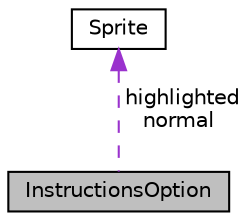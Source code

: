 digraph "InstructionsOption"
{
 // LATEX_PDF_SIZE
  edge [fontname="Helvetica",fontsize="10",labelfontname="Helvetica",labelfontsize="10"];
  node [fontname="Helvetica",fontsize="10",shape=record];
  Node1 [label="InstructionsOption",height=0.2,width=0.4,color="black", fillcolor="grey75", style="filled", fontcolor="black",tooltip="Structure representing an option in the instructions screen."];
  Node2 -> Node1 [dir="back",color="darkorchid3",fontsize="10",style="dashed",label=" highlighted\nnormal" ];
  Node2 [label="Sprite",height=0.2,width=0.4,color="black", fillcolor="white", style="filled",URL="$struct_sprite.html",tooltip="Structure representing a sprite."];
}
